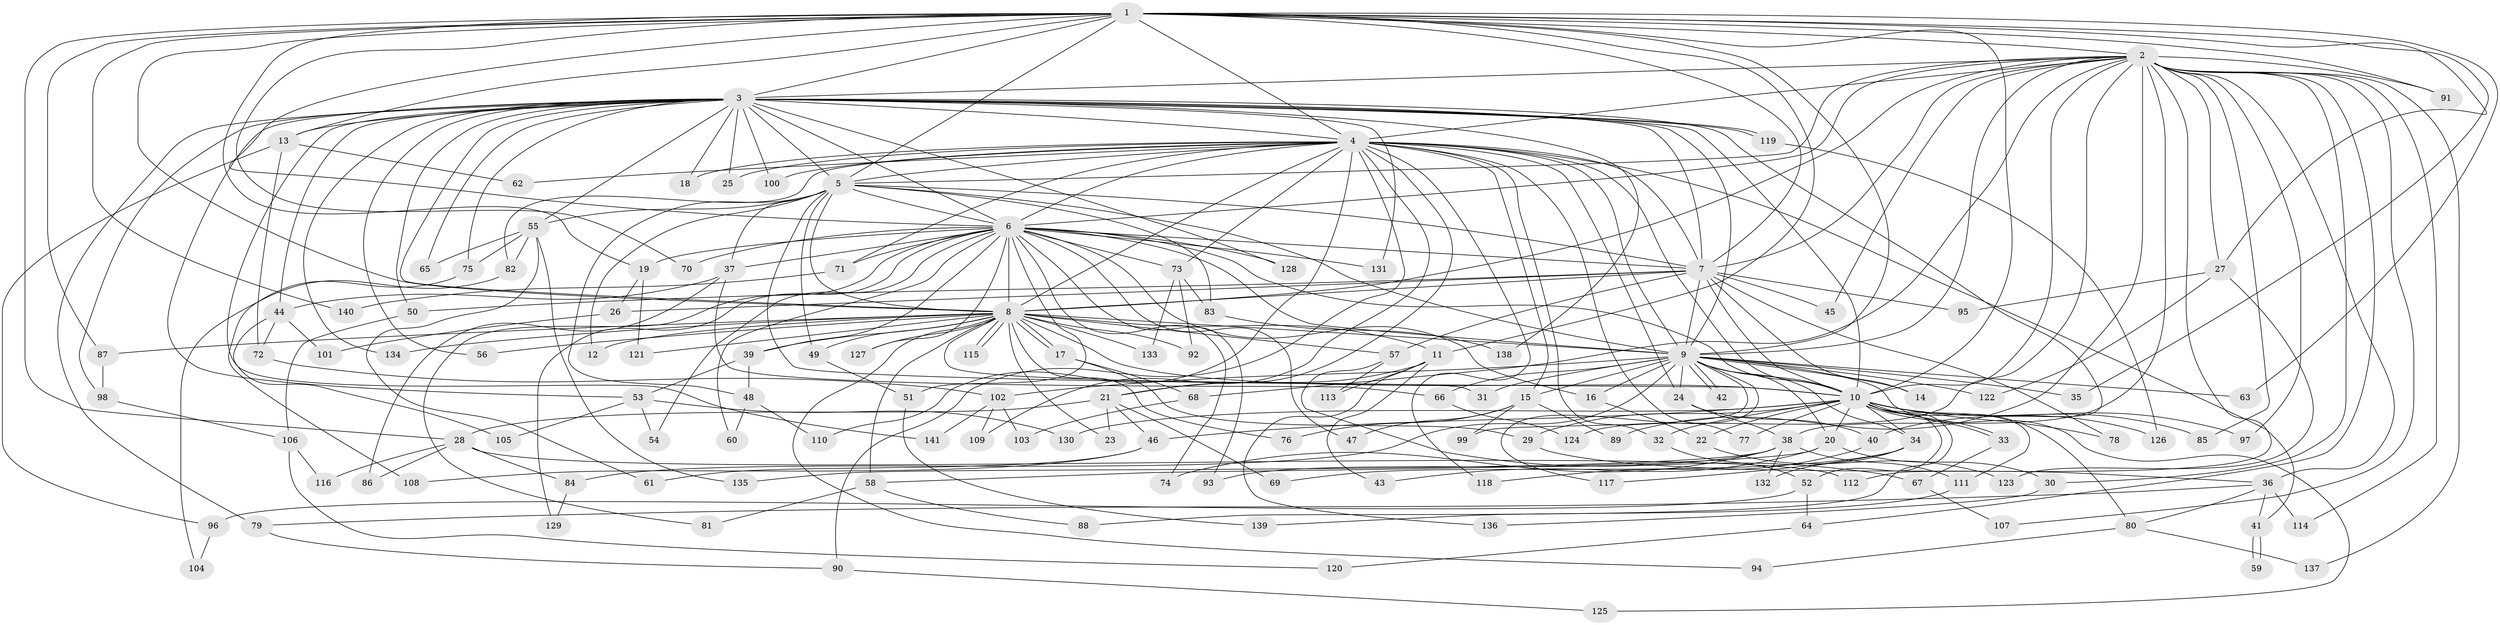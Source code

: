 // Generated by graph-tools (version 1.1) at 2025/13/03/09/25 04:13:44]
// undirected, 141 vertices, 307 edges
graph export_dot {
graph [start="1"]
  node [color=gray90,style=filled];
  1;
  2;
  3;
  4;
  5;
  6;
  7;
  8;
  9;
  10;
  11;
  12;
  13;
  14;
  15;
  16;
  17;
  18;
  19;
  20;
  21;
  22;
  23;
  24;
  25;
  26;
  27;
  28;
  29;
  30;
  31;
  32;
  33;
  34;
  35;
  36;
  37;
  38;
  39;
  40;
  41;
  42;
  43;
  44;
  45;
  46;
  47;
  48;
  49;
  50;
  51;
  52;
  53;
  54;
  55;
  56;
  57;
  58;
  59;
  60;
  61;
  62;
  63;
  64;
  65;
  66;
  67;
  68;
  69;
  70;
  71;
  72;
  73;
  74;
  75;
  76;
  77;
  78;
  79;
  80;
  81;
  82;
  83;
  84;
  85;
  86;
  87;
  88;
  89;
  90;
  91;
  92;
  93;
  94;
  95;
  96;
  97;
  98;
  99;
  100;
  101;
  102;
  103;
  104;
  105;
  106;
  107;
  108;
  109;
  110;
  111;
  112;
  113;
  114;
  115;
  116;
  117;
  118;
  119;
  120;
  121;
  122;
  123;
  124;
  125;
  126;
  127;
  128;
  129;
  130;
  131;
  132;
  133;
  134;
  135;
  136;
  137;
  138;
  139;
  140;
  141;
  1 -- 2;
  1 -- 3;
  1 -- 4;
  1 -- 5;
  1 -- 6;
  1 -- 7;
  1 -- 8;
  1 -- 9;
  1 -- 10;
  1 -- 11;
  1 -- 13;
  1 -- 19;
  1 -- 27;
  1 -- 28;
  1 -- 35;
  1 -- 63;
  1 -- 70;
  1 -- 87;
  1 -- 91;
  1 -- 140;
  2 -- 3;
  2 -- 4;
  2 -- 5;
  2 -- 6;
  2 -- 7;
  2 -- 8;
  2 -- 9;
  2 -- 10;
  2 -- 27;
  2 -- 30;
  2 -- 36;
  2 -- 38;
  2 -- 45;
  2 -- 64;
  2 -- 68;
  2 -- 85;
  2 -- 89;
  2 -- 91;
  2 -- 97;
  2 -- 107;
  2 -- 112;
  2 -- 114;
  2 -- 124;
  2 -- 137;
  3 -- 4;
  3 -- 5;
  3 -- 6;
  3 -- 7;
  3 -- 8;
  3 -- 9;
  3 -- 10;
  3 -- 13;
  3 -- 18;
  3 -- 25;
  3 -- 40;
  3 -- 44;
  3 -- 50;
  3 -- 53;
  3 -- 55;
  3 -- 56;
  3 -- 65;
  3 -- 75;
  3 -- 79;
  3 -- 98;
  3 -- 100;
  3 -- 119;
  3 -- 119;
  3 -- 128;
  3 -- 131;
  3 -- 134;
  3 -- 138;
  3 -- 141;
  4 -- 5;
  4 -- 6;
  4 -- 7;
  4 -- 8;
  4 -- 9;
  4 -- 10;
  4 -- 15;
  4 -- 18;
  4 -- 21;
  4 -- 24;
  4 -- 25;
  4 -- 32;
  4 -- 41;
  4 -- 62;
  4 -- 71;
  4 -- 73;
  4 -- 77;
  4 -- 82;
  4 -- 90;
  4 -- 100;
  4 -- 109;
  4 -- 110;
  4 -- 118;
  5 -- 6;
  5 -- 7;
  5 -- 8;
  5 -- 9;
  5 -- 10;
  5 -- 12;
  5 -- 37;
  5 -- 48;
  5 -- 49;
  5 -- 55;
  5 -- 83;
  6 -- 7;
  6 -- 8;
  6 -- 9;
  6 -- 10;
  6 -- 16;
  6 -- 19;
  6 -- 37;
  6 -- 39;
  6 -- 47;
  6 -- 51;
  6 -- 54;
  6 -- 60;
  6 -- 70;
  6 -- 71;
  6 -- 73;
  6 -- 74;
  6 -- 81;
  6 -- 93;
  6 -- 127;
  6 -- 128;
  6 -- 129;
  6 -- 131;
  7 -- 8;
  7 -- 9;
  7 -- 10;
  7 -- 14;
  7 -- 26;
  7 -- 45;
  7 -- 50;
  7 -- 57;
  7 -- 78;
  7 -- 95;
  8 -- 9;
  8 -- 10;
  8 -- 11;
  8 -- 12;
  8 -- 17;
  8 -- 17;
  8 -- 23;
  8 -- 31;
  8 -- 39;
  8 -- 49;
  8 -- 56;
  8 -- 57;
  8 -- 58;
  8 -- 76;
  8 -- 87;
  8 -- 92;
  8 -- 94;
  8 -- 115;
  8 -- 115;
  8 -- 121;
  8 -- 127;
  8 -- 133;
  8 -- 134;
  9 -- 10;
  9 -- 14;
  9 -- 15;
  9 -- 16;
  9 -- 20;
  9 -- 24;
  9 -- 31;
  9 -- 34;
  9 -- 35;
  9 -- 42;
  9 -- 42;
  9 -- 63;
  9 -- 66;
  9 -- 84;
  9 -- 99;
  9 -- 102;
  9 -- 117;
  9 -- 122;
  9 -- 125;
  10 -- 20;
  10 -- 22;
  10 -- 29;
  10 -- 32;
  10 -- 33;
  10 -- 33;
  10 -- 34;
  10 -- 46;
  10 -- 52;
  10 -- 77;
  10 -- 78;
  10 -- 80;
  10 -- 85;
  10 -- 88;
  10 -- 97;
  10 -- 111;
  10 -- 126;
  10 -- 130;
  11 -- 21;
  11 -- 43;
  11 -- 113;
  11 -- 136;
  13 -- 62;
  13 -- 72;
  13 -- 96;
  15 -- 47;
  15 -- 76;
  15 -- 89;
  15 -- 99;
  16 -- 22;
  17 -- 29;
  17 -- 68;
  19 -- 26;
  19 -- 121;
  20 -- 30;
  20 -- 43;
  20 -- 58;
  21 -- 23;
  21 -- 28;
  21 -- 46;
  21 -- 69;
  22 -- 123;
  24 -- 38;
  24 -- 40;
  26 -- 101;
  27 -- 95;
  27 -- 122;
  27 -- 123;
  28 -- 84;
  28 -- 86;
  28 -- 112;
  28 -- 116;
  29 -- 36;
  30 -- 136;
  32 -- 52;
  33 -- 67;
  34 -- 69;
  34 -- 117;
  34 -- 132;
  36 -- 41;
  36 -- 79;
  36 -- 80;
  36 -- 114;
  37 -- 44;
  37 -- 66;
  37 -- 86;
  38 -- 74;
  38 -- 93;
  38 -- 111;
  38 -- 132;
  38 -- 135;
  39 -- 48;
  39 -- 53;
  40 -- 118;
  41 -- 59;
  41 -- 59;
  44 -- 72;
  44 -- 101;
  44 -- 105;
  46 -- 61;
  46 -- 108;
  48 -- 60;
  48 -- 110;
  49 -- 51;
  50 -- 106;
  51 -- 139;
  52 -- 64;
  52 -- 96;
  53 -- 54;
  53 -- 105;
  53 -- 130;
  55 -- 61;
  55 -- 65;
  55 -- 75;
  55 -- 82;
  55 -- 135;
  57 -- 67;
  57 -- 113;
  58 -- 81;
  58 -- 88;
  64 -- 120;
  66 -- 124;
  67 -- 107;
  68 -- 103;
  71 -- 140;
  72 -- 102;
  73 -- 83;
  73 -- 92;
  73 -- 133;
  75 -- 108;
  79 -- 90;
  80 -- 94;
  80 -- 137;
  82 -- 104;
  83 -- 138;
  84 -- 129;
  87 -- 98;
  90 -- 125;
  96 -- 104;
  98 -- 106;
  102 -- 103;
  102 -- 109;
  102 -- 141;
  106 -- 116;
  106 -- 120;
  111 -- 139;
  119 -- 126;
}
